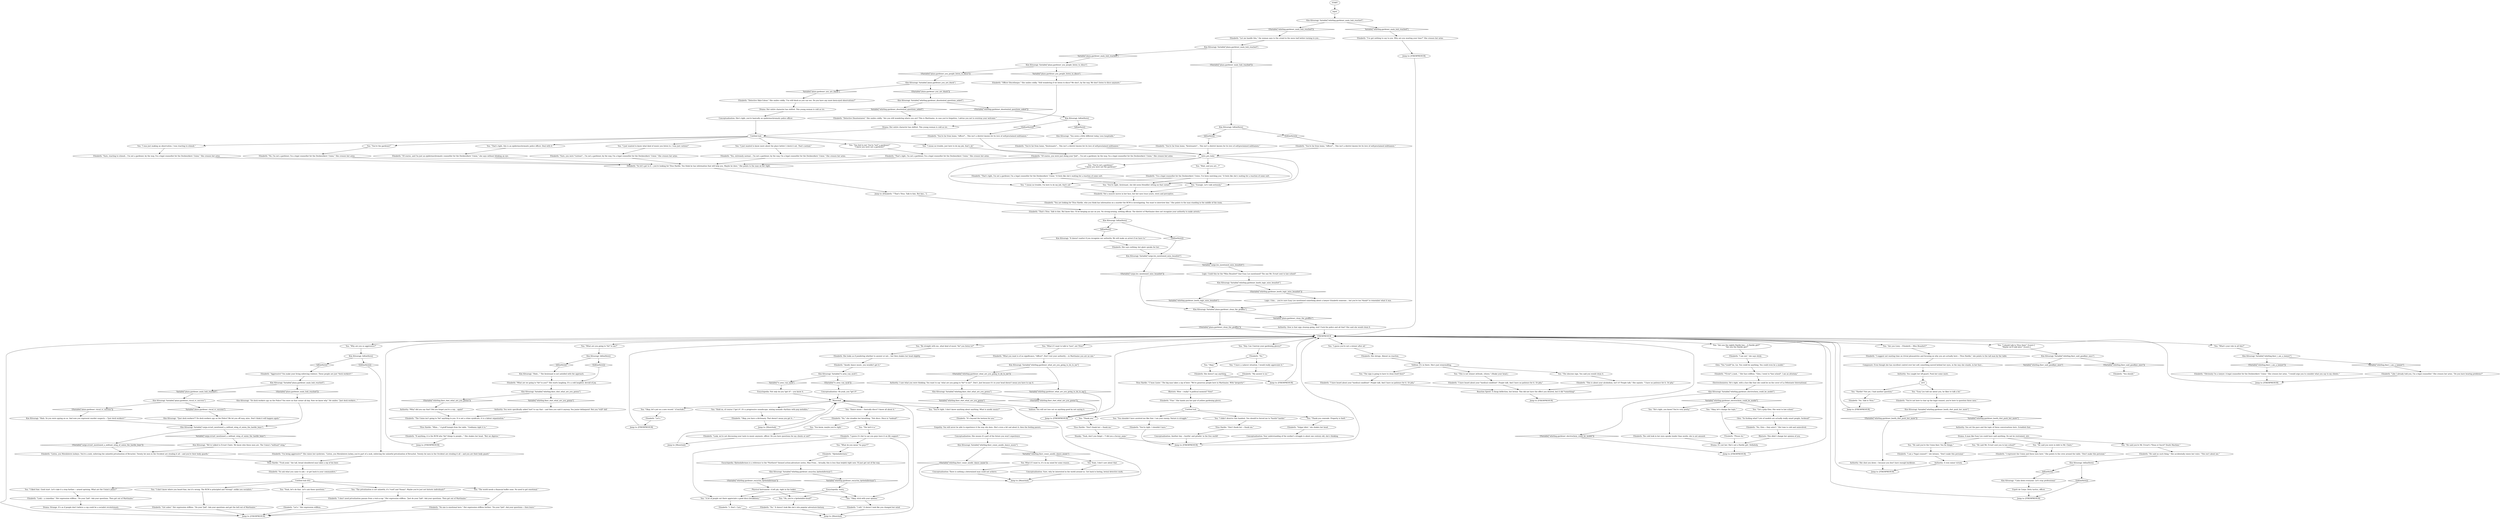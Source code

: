 # WHIRLING F1 / THE GARDENER MAIN
# The Gardener turns out to be a Union fixer. Slightly different model and portrait. Short *smug* dialogue directing you to Hardie, referencing last dialogue.
# ==================================================
digraph G {
	  0 [label="START"];
	  1 [label="input"];
	  2 [label="Kim Kitsuragi: Variable[\"plaza.gardener_main_hub_reached\"]"];
	  3 [label="Variable[\"plaza.gardener_main_hub_reached\"]", shape=diamond];
	  4 [label="!(Variable[\"plaza.gardener_main_hub_reached\"])", shape=diamond];
	  5 [label="Jump to: [FIXERPREHUB]"];
	  6 [label="You: What if I want to, it's in my mind for some reason..."];
	  7 [label="Jump to: [Elizabeth: \"\"That's Titus. Talk to him. But kno...\"]"];
	  8 [label="Elizabeth: \"Of course, and I'm just an epidermochromatic counsellor for the Dockworkers' Union,\" she says without blinking an eye."];
	  9 [label="You: \"He said Mr. Evrart sent you to law school?\""];
	  10 [label="You: \"He said you're Mr. Evrart's *Doux et Sucré* Death Machine.\""];
	  11 [label="Authority: How is that sign cleanup going, huh? Fuck the police and all that? She said she would clean it."];
	  12 [label="Kim Kitsuragi: \"*Just dock workers*? Do dock workers spy on the Police? We let you off easy, miss. Don't think it will happen again.\""];
	  13 [label="Kim Kitsuragi: Variable[\"whirling.fixer_i_am_a_lawyer\"]"];
	  14 [label="Variable[\"whirling.fixer_i_am_a_lawyer\"]", shape=diamond];
	  15 [label="!(Variable[\"whirling.fixer_i_am_a_lawyer\"])", shape=diamond];
	  16 [label="Jump to: [FIXERPREHUB]"];
	  17 [label="Titus Hardie: \"Don't thank her -- thank me.\""];
	  18 [label="Elizabeth: \"No, Glen -- they aren't.\" Her tone is cold and uninvolved."];
	  19 [label="Elizabeth: \"Detective Disorientated.\" She smiles coldly. \"Are you still wondering where you are? This is Martinaise, in case you've forgotten. I advise you not to overstay your welcome.\""];
	  20 [label="You: \"Wait, and you are...?\""];
	  21 [label="You: \"What are you going to *do* to me?\""];
	  22 [label="Kim Kitsuragi: \"Hmh...\" The lieutenant is not satisfied with the approach."];
	  23 [label="Elizabeth: \"I suggest not wasting time on trivial pleasantries and focusing on why you are actually here -- Titus Hardie,\" she points to the tall man by the table."];
	  24 [label="Jump to: [FIXERPREHUB]"];
	  25 [label="Jump to: [FIXERPREHUB]"];
	  26 [label="Kim Kitsuragi: Variable[\"whirling.gardener_what_are_you_going_to_do_to_me\"]"];
	  27 [label="Variable[\"whirling.gardener_what_are_you_going_to_do_to_me\"]", shape=diamond];
	  28 [label="!(Variable[\"whirling.gardener_what_are_you_going_to_do_to_me\"])", shape=diamond];
	  29 [label="Reaction Speed: A cheap deflection, but brutal. This did not have the effect you desired, but it did *something*."];
	  30 [label="You: \"Hold on, of course I *get it*. It's a progressive soundscape, mixing nomadic rhythms with pop melodies.\""];
	  31 [label="Kim Kitsuragi: Variable[\"plaza.gardener_you_people_listen_to_disco\"]"];
	  32 [label="Variable[\"plaza.gardener_you_people_listen_to_disco\"]", shape=diamond];
	  33 [label="!(Variable[\"plaza.gardener_you_people_listen_to_disco\"])", shape=diamond];
	  34 [label="Elizabeth: \"Get sober.\" Her expression stiffens. \"Do your *job*. Ask your questions and get the hell out of Martinaise.\""];
	  35 [label="Elizabeth: \"Listen, you Moralintern lackeys. You're a mob, enforcing the unlawful privatization of Revachol. Twenty fat men in the Occident are stealing it all -- and you're their body guards.\""];
	  36 [label="Conceptualization: She means it's part of the future you won't experience."];
	  37 [label="Kim Kitsuragi: Variable[\"whirling.fixer_conze_anodic_dance_music\"]"];
	  38 [label="Variable[\"whirling.fixer_conze_anodic_dance_music\"]", shape=diamond];
	  39 [label="!(Variable[\"whirling.fixer_conze_anodic_dance_music\"])", shape=diamond];
	  40 [label="You: \"I was just making an observation. I was reacting to stimuli.\""];
	  41 [label="You: \"I just wanted to know more about the place before I check it out. That's normal.\""];
	  42 [label="You: \"The world needs a financial buffer zone. No need to get emotional.\""];
	  43 [label="You: \"Okay, let's change the topic.\""];
	  44 [label="Elizabeth: \"You should.\""];
	  45 [label="Authority: *Why* did you say that? Did you forget you're a cop... again?"];
	  46 [label="Jump to: [FIXERPREHUB]"];
	  47 [label="You: \"Okay, stick with your opinion.\""];
	  48 [label="Conceptualization: She's right, you're basically an epidermochromatic police officer."];
	  49 [label="You: \"You're the gardener!\""];
	  50 [label="Authority: You set the pace and the topic of these conversations here. Establish that."];
	  51 [label="Drama: A man like Easy Leo could have said anything. Do not be restrained, sire."];
	  52 [label="Kim Kitsuragi: IsKimHere()"];
	  53 [label="IsKimHere()", shape=diamond];
	  54 [label="!(IsKimHere())", shape=diamond];
	  55 [label="Encyclopedia: Hjelmdallermen is a reference to the *Northern* themed action-adventure series, Man From... Actually, this is less than helpful right now. I'll just get out of the way."];
	  56 [label="Elizabeth: \"Let's.\" Her expression stiffens."];
	  57 [label="Authority: I saw what you were thinking. You want to say 'what are you going to *do* to me?'. Don't. Just because it's in your head doesn't mean you have to say it."];
	  58 [label="Jump to: [FIXERPREHUB]"];
	  59 [label="Kim Kitsuragi: Variable[\"whirling.fixer_said_goodbye_once\"]"];
	  60 [label="Variable[\"whirling.fixer_said_goodbye_once\"]", shape=diamond];
	  61 [label="!(Variable[\"whirling.fixer_said_goodbye_once\"])", shape=diamond];
	  62 [label="You: \"Are you Lizzy -- Elizabeth -- Miss Beaufort?\""];
	  63 [label="You: \"Why are you so aggressive?\""];
	  64 [label="Kim Kitsuragi: \"You seem a little different today. Less hospitable.\""];
	  65 [label="Glen: \"So fucking what? Lots of models are actually really smart people, fuckwad!\""];
	  66 [label="You: \"Oh, you're a hjelmdaller-head?\""];
	  67 [label="Elizabeth: \"If anything, it is the RCM who *do* things to people...\" She shakes her head. \"But we digress.\""];
	  68 [label="Kim Kitsuragi: \"Hmh. So you were spying on us. And now you represent murder suspects -- *just dock workers*.\""];
	  69 [label="Elizabeth: \"I'm being aggressive?\" She raises her eyebrows. \"Listen, you Moralintern lackey, you're part of a mob, enforcing the unlawful privatization of Revachol. Twenty fat men in the Occident are stealing it all -- and you are their body guard.\""];
	  70 [label="You: \"This is not winner attitude, citizen.\" (Shake your head.)"];
	  71 [label="Kim Kitsuragi: IsKimHere()"];
	  72 [label="IsKimHere()", shape=diamond];
	  73 [label="!(IsKimHere())", shape=diamond];
	  74 [label="Elizabeth: \"Fine.\" She hands you her pair of yellow gardening gloves."];
	  75 [label="You: \"Thank you comrade. Property is theft.\""];
	  76 [label="Elizabeth: \"You're right. I shouldn't have.\""];
	  77 [label="Drama: Her entire character has shifted. This young woman is cold as ice."];
	  78 [label="Elizabeth: \"Officer Discotheque.\" She smiles coldly. \"Still wondering if we listen to disco? We don't, by the way. We don't listen to disco anymore.\""];
	  79 [label="Elizabeth: \"Let me handle this,\" the woman says to the crowd in the mess hall before turning to you..."];
	  80 [label="Elizabeth: \"The Union isn't going to *do* anything to you. It is not a crime syndicate, it is a labour organization.\""];
	  81 [label="Elizabeth: \"I don't need privatization paeans from a rent-a-cop.\" Her expression stiffens. \"Just do your *job*. Ask your questions. Then get out of Martinaise.\""];
	  82 [label="Elizabeth: \"You're far from home, *lieutenants*... This isn't a district known for its love of self-proclaimed militiamen.\""];
	  83 [label="Elizabeth: \"Sure, you were *curious*... I'm not a gardener, by the way, I'm a legal counsellor for the Dockworkers' Union.\" She crosses her arms."];
	  84 [label="You: \"He said you were in debt to Mr. Claire.\""];
	  85 [label="Volition: You will not lose out on anything good by not saying it."];
	  86 [label="Kim Kitsuragi: Variable[\"whirling.gardener_encycloa_hjelmdallerman\"]"];
	  87 [label="Variable[\"whirling.gardener_encycloa_hjelmdallerman\"]", shape=diamond];
	  88 [label="!(Variable[\"whirling.gardener_encycloa_hjelmdallerman\"])", shape=diamond];
	  89 [label="You: \"I guess you're not a winner after all.\""];
	  90 [label="Untitled hub (02)"];
	  91 [label="Kim Kitsuragi: Variable[\"plaza.gardener_clean_the_graffito\"]"];
	  92 [label="Variable[\"plaza.gardener_clean_the_graffito\"]", shape=diamond];
	  93 [label="!(Variable[\"plaza.gardener_clean_the_graffito\"])", shape=diamond];
	  94 [label="Jump to: [FIXERPREHUB]"];
	  95 [label="Glen: \"You *could* be, Liz. You could be anything. You could even be a model.\""];
	  96 [label="Elizabeth: \"Okay, you have a dictionary. That doesn't mean you get it...\""];
	  97 [label="Kim Kitsuragi: Variable[\"whirling.gardener_electrochem_could_be_model\"]"];
	  98 [label="Variable[\"whirling.gardener_electrochem_could_be_model\"]", shape=diamond];
	  99 [label="!(Variable[\"whirling.gardener_electrochem_could_be_model\"])", shape=diamond];
	  100 [label="Elizabeth: She doesn't say anything."];
	  101 [label="You: \"I didn't deserve this handout. You should've forced me to *hustle* harder.\""];
	  102 [label="You: \"I mean no trouble, I'm here to do my job, that's all.\""];
	  103 [label="Elizabeth: \"You are looking for Titus Hardie, who you think has information on a murder the RCM is investigating. You want to interview him.\" She points to the man standing in the middle of the room."];
	  104 [label="Elizabeth: \"Hjelmdallermen.\""];
	  105 [label="You: \"That's right, this is an epidermochromatic police officer. Deal with it.\""];
	  106 [label="Elizabeth: \"Yes, extremely normal... I'm not a gardener, by the way, I'm a legal counsellor for the Dockworkers' Union.\" She crosses her arms."];
	  107 [label="Elizabeth: She says nothing; her glare speaks for her."];
	  108 [label="You: \"Get a grip Glen. She went to law school.\""];
	  109 [label="Kim Kitsuragi: Variable[\"whirling.gardener_disoriented_questions_asked\"]"];
	  110 [label="Variable[\"whirling.gardener_disoriented_questions_asked\"]", shape=diamond];
	  111 [label="!(Variable[\"whirling.gardener_disoriented_questions_asked\"])", shape=diamond];
	  112 [label="Elizabeth: \"He said no such thing.\" She accidentally raises her voice. \"This isn't about me.\""];
	  113 [label="Kim Kitsuragi: Variable[\"plaza.gardener_main_hub_reached\"]"];
	  114 [label="Variable[\"plaza.gardener_main_hub_reached\"]", shape=diamond];
	  115 [label="!(Variable[\"plaza.gardener_main_hub_reached\"])", shape=diamond];
	  116 [label="Kim Kitsuragi: \"Do dock workers spy on the Police? You were on that corner all day. Now we know why.\" He smiles: \"Just dock workers...\""];
	  117 [label="You: \"The privatization is not unlawful, it's *cool* and *funny*. Maybe you're just not historic individuals?\""];
	  118 [label="You: \"He's right, you know? You're very pretty.\""];
	  119 [label="Elizabeth: \"No.\""];
	  120 [label="You: \"Thank you.\""];
	  121 [label="You: \"Be straight with me, what kind of music *do* you listen to?\""];
	  122 [label="Musichub"];
	  123 [label="You: \"Dance music -- basically disco? I know all about it.\""];
	  124 [label="Elizabeth: \"You're far from home, *officer*... This isn't a district known for its love of self-proclaimed militiamen.\""];
	  125 [label="Untitled hub"];
	  126 [label="You: \"I mean no trouble, just here to do my job, that's all.\""];
	  127 [label="Elizabeth: \"I've got nothing to say to you. Why are you wasting your time?\" She crosses her arms."];
	  128 [label="Elizabeth: \"I represent the Union and these men here.\" She points to the crew around the table. \"Don't make this personal.\""];
	  129 [label="Authority: You were specifically asked *not* to say that -- and then you said it anyway. You junior delinquent! But you *still* did!"];
	  130 [label="You: \"I don't know where you heard that, but it's wrong. The RCM is principled and *strong*, unlike you socialists.\""];
	  131 [label="Elizabeth: \"Look -- a comedian.\" Her expression stiffens. \"Do your *job*. Ask your questions. Then get out of Martinaise.\""];
	  132 [label="You: \"I have a cadaver situation. I would really appreciate it.\""];
	  133 [label="Jump to: [FIXERPREHUB]"];
	  134 [label="Elizabeth: \"You're far from home, *lieutenants*... This isn't a district known for its love of self-proclaimed militiamen.\""];
	  135 [label="Drama: Her entire character has shifted. This young woman is cold as ice."];
	  136 [label="You: \"You're right, lieutenant, she did seem friendlier sitting on that corner.\""];
	  137 [label="You: \"Okay, let's put on a new record.\" (Conclude.)"];
	  138 [label="You: \"I just wanted to know what kind of music you listen to. I was just curious!\""];
	  139 [label="Kim Kitsuragi: \"It doesn't matter if you recognize our authority. We will make an arrest if we have to.\""];
	  140 [label="Titus Hardie: \"Mhm...\" A gruff humph from the table. \"Goddamn right it is.\""];
	  141 [label="Elizabeth: \"*Even* a mod...\" Her face stiffens. \"Glen, I went to *law school*. I am an attorney.\""];
	  142 [label="Authority: She shut you down -- because you don't have enough backbone."];
	  143 [label="Physical Instrument: A left jab, right in the looker."];
	  144 [label="Elizabeth: \"I guess it's fair to say you guys have it on life support.\""];
	  145 [label="You: \"Enough. Let's talk seriously.\""];
	  146 [label="Jump to: [FIXERPREHUB]"];
	  147 [label="Elizabeth: \"What you want is of no significance, *officer*. Don't test your authority -- in Martinaise you are no one.\""];
	  148 [label="Jump to: [FIXERPREHUB]"];
	  149 [label="You: \"He said you're the Union fixer. You fix things.\""];
	  150 [label="Kim Kitsuragi: Variable[\"plaza.gardener_viscal_rc_success\"]"];
	  151 [label="Variable[\"plaza.gardener_viscal_rc_success\"]", shape=diamond];
	  152 [label="!(Variable[\"plaza.gardener_viscal_rc_success\"])", shape=diamond];
	  153 [label="Elizabeth: \"Detective Skin-Colour.\" She smiles coldly. \"I'm still black as you can see. Do you have any more keen-eyed observations?\""];
	  154 [label="Elizabeth: Not a muscle moves in her face, but her eyes trace yours, stern and perceptive."];
	  155 [label="Elizabeth: \"It's beyond the horizon for you.\""];
	  156 [label="You: \"The hell it is.\""];
	  157 [label="Elizabeth: \"Look, we're not discussing your taste in music anymore, officer. Do you have questions for my clients or not?\""];
	  158 [label="Elizabeth: \"I. Don't. Care.\""];
	  159 [label="Conceptualization: There is nothing a determined man could not achieve."];
	  160 [label="You: \"You're not a gardener!\"\n\"I knew you were not the gardener!\""];
	  161 [label="Esprit de Corps: Dirty tactics, officer."];
	  162 [label="Titus Hardie: \"Fuck yeah,\" the tall, broad shouldered man takes a sip of his beer."];
	  163 [label="Elizabeth: She shrugs. Almost no reaction."];
	  164 [label="Conceptualization: Another day -- hustlin' and grindin' in the free world!"];
	  165 [label="You: \"You're right. I don't know anything about anything. What is anodic music?\""];
	  166 [label="Elizabeth: \"Let's.\""];
	  167 [label="You: \"You know, maybe you're right.\""];
	  168 [label="Elizabeth: \"I will.\" It doesn't look like you changed her mind."];
	  169 [label="You: Yeah, I don't care about that."];
	  170 [label="Kim Kitsuragi: Variable[\"cargo.leo_mentioned_miss_beaufort\"]"];
	  171 [label="Variable[\"cargo.leo_mentioned_miss_beaufort\"]", shape=diamond];
	  172 [label="!(Variable[\"cargo.leo_mentioned_miss_beaufort\"])", shape=diamond];
	  173 [label="Kim Kitsuragi: Variable[\"tc.arno_van_eyck\"]"];
	  174 [label="Variable[\"tc.arno_van_eyck\"]", shape=diamond];
	  175 [label="!(Variable[\"tc.arno_van_eyck\"])", shape=diamond];
	  176 [label="Jump to: [Musichub]"];
	  177 [label="Elizabeth: \"So ask what you came to ask -- or get back to your commanders.\""];
	  178 [label="You: \"The obscene sign. You said you would clean it."];
	  179 [label="Titus Hardie: \"C'mon Lizzie.\" The big man takes a sip of beer. \"We're generous people here in Martinaise. With *property*.\""];
	  180 [label="Kim Kitsuragi: Variable[\"whirling.gardener_booth_logic_miss_beaufort\"]"];
	  181 [label="Variable[\"whirling.gardener_booth_logic_miss_beaufort\"]", shape=diamond];
	  182 [label="!(Variable[\"whirling.gardener_booth_logic_miss_beaufort\"])", shape=diamond];
	  183 [label="You: \"What if I want to talk to *you*, not Titus?\""];
	  184 [label="Composure: Even though she has excellent control over her self, something moved behind her eyes, in the way she stands, in her face..."];
	  185 [label="Elizabeth: \"That's right, I'm not a gardener, I'm a legal counsellor for the Dockworkers' Union.\" She crosses her arms."];
	  186 [label="Elizabeth: \"Of course, you were just doing your *job*... I'm not a gardener, by the way, I'm a legal counsellor for the Dockworkers' Union.\" She crosses her arms."];
	  187 [label="You: \"Hardie? Not yet, I had another question.\""];
	  188 [label="Jump to: [FIXERPREHUB]"];
	  189 [label="Kim Kitsuragi: Variable[\"whirling.gardener_booth_rhet_push_her_more\"]"];
	  190 [label="Variable[\"whirling.gardener_booth_rhet_push_her_more\"]", shape=diamond];
	  191 [label="!(Variable[\"whirling.gardener_booth_rhet_push_her_more\"])", shape=diamond];
	  192 [label="Encyclopedia: Not only do you *get it* -- you know it."];
	  193 [label="Jump to: [Musichub]"];
	  194 [label="Elizabeth: The cold look in her eyes speaks louder than words: she is not amused."];
	  195 [label="Elizabeth: \"Anodic dance music, you wouldn't get it.\""];
	  196 [label="Conceptualization: Your understanding of the worker's struggle is about one century old, she's thinking."];
	  197 [label="Empathy: You will never be able to experience it the way she does. She's even a bit sad about it; then the feeling passes."];
	  198 [label="Elizabeth: \"You're far from home, *officer*... This isn't a district known for its love of self-proclaimed militiamen.\""];
	  199 [label="Kim Kitsuragi: IsKimHere()"];
	  200 [label="IsKimHere()", shape=diamond];
	  201 [label="!(IsKimHere())", shape=diamond];
	  202 [label="Elizabeth: \"You're not here to chat up the legal counsel, you're here to question these men.\""];
	  203 [label="Elizabeth: \"I am a *legal counsel*,\" she intones. \"Don't make this personal.\""];
	  204 [label="Jump to: [Musichub]"];
	  205 [label="Kim Kitsuragi: Variable[\"cargo.evrart_mentioned_a_militant_wing_of_union_the_hardie_boys\"]"];
	  206 [label="Variable[\"cargo.evrart_mentioned_a_militant_wing_of_union_the_hardie_boys\"]", shape=diamond];
	  207 [label="!(Variable[\"cargo.evrart_mentioned_a_militant_wing_of_union_the_hardie_boys\"])", shape=diamond];
	  208 [label="Elizabeth: \"I have heard about your *medical condition*. People talk. And I have no patience for it. Or pity.\""];
	  209 [label="You: \"Okay.\""];
	  210 [label="Untitled hub"];
	  211 [label="Logic: Uhm...  you're sure Easy Leo mentioned something about a lawyer Elizabeth someone... but you're too *dumb* to remember what it was."];
	  212 [label="Authority: A very minor victory."];
	  213 [label="Elizabeth: \"Aggressive? You make your living enforcing violence. These people are just *dock workers*.\""];
	  214 [label="Conceptualization: Sure, why be interested in the world around us. Get back to boring, brutal detective work."];
	  215 [label="You: \"The sign is going to have to clean itself then?\""];
	  216 [label="Elizabeth: \"Please do.\""];
	  217 [label="You: \"Hey. Can I borrow your gardening gloves?\""];
	  218 [label="Elizabeth: \"My answer is no.\""];
	  219 [label="Titus Hardie: \"Don't thank her -- thank me.\""];
	  220 [label="You: \"I should talk to Titus then!\" [Leave.]\n\"Maybe we'll talk later.\" [Leave.]"];
	  221 [label="Elizabeth: \"What are we going to *do* to you?\" She starts laughing. It's a cold laughter, devoid of joy."];
	  222 [label="Elizabeth: She looks as if pondering whether to answer or not... but then shakes her head slightly."];
	  223 [label="Kim Kitsuragi: IsKimHere()"];
	  224 [label="IsKimHere()", shape=diamond];
	  225 [label="!(IsKimHere())", shape=diamond];
	  226 [label="Kim Kitsuragi: IsKimHere()"];
	  227 [label="IsKimHere()", shape=diamond];
	  228 [label="!(IsKimHere())", shape=diamond];
	  229 [label="Elizabeth: \"Sure, reacting to stimuli... I'm not a gardener, by the way, I'm a legal counsellor for the Dockworkers' Union.\" She crosses her arms."];
	  230 [label="Elizabeth: \"Like I already told you, I'm a legal counsellor.\" She crosses her arms. \"Do you have hearing problems?\""];
	  231 [label="Logic: Could this be the *Miss Beaufort* that Easy Leo mentioned? The one Mr. Evrart sent to law school?"];
	  232 [label="Elizabeth: \"No. Talk to Titus.\""];
	  233 [label="You: \"I liked that. Good start. Let's take it a step further -- armed uprising. What are the Union's plans?\""];
	  234 [label="Elizabeth: \"This is about your alcoholism, isn't it? People talk.\" She squints. \"I have no patience for it. Or pity.\""];
	  235 [label="You: \"You shouldn't have assisted me like that. I am your enemy. Nature is struggle.\""];
	  236 [label="Rhetoric: This didn't change her opinion of you."];
	  237 [label="Authority: You caught her off guard. Push her some more."];
	  238 [label="Elizabeth: \"No,\" she steadies her breathing. \"Not disco. Disco is *undead*.\""];
	  239 [label="intro_pre_hubz"];
	  240 [label="Elizabeth: \"No, I'm not a gardener, I'm a legal counsellor for the Dockworkers' Union.\" She crosses her arms."];
	  241 [label="Elizabeth: \"That's right, I'm not a gardener, I'm a legal counsellor for the Dockworkers' Union.\" It feels like she's waiting for a reaction of some sort."];
	  242 [label="Kim Kitsuragi: Variable[\"whirling.fixer_rhet_what_are_you_gonna\"]"];
	  243 [label="Variable[\"whirling.fixer_rhet_what_are_you_gonna\"]", shape=diamond];
	  244 [label="!(Variable[\"whirling.fixer_rhet_what_are_you_gonna\"])", shape=diamond];
	  245 [label="Conceptualization: Oh yeah, you *get it*."];
	  246 [label="Elizabeth: \"No.\" It doesn't look like she's into popular adventure-fantasy."];
	  247 [label="Kim Kitsuragi: Variable[\"whirling.fixer_rhet_what_are_you_gonna\"]"];
	  248 [label="Variable[\"whirling.fixer_rhet_what_are_you_gonna\"]", shape=diamond];
	  249 [label="!(Variable[\"whirling.fixer_rhet_what_are_you_gonna\"])", shape=diamond];
	  250 [label="Elizabeth: \"No one is emotional here.\" Her expression stiffens further. \"Do your *job*. Ask your questions -- then leave.\""];
	  251 [label="Drama: Strange. It's as if people don't believe a cop could be a socialist revolutionary."];
	  252 [label="Jump to: [Musichub]"];
	  254 [label="You: \"You lied to me! You're *not* a gardener!\"\n\"I knew you were not a gardener!\""];
	  255 [label="Elizabeth: \"Obviously I'm a lawyer. A legal counsellor for the Dockworkers' Union.\" She crosses her arms. \"I would urge you to consider what you say to my clients.\""];
	  256 [label="Encyclopedia: Sorry."];
	  257 [label="Kim Kitsuragi: \"We've talked to Evrart Claire. We know who these men are. The Union's *militant* wing.\""];
	  258 [label="You: \"Are you the eighth Hardie boy -- A Hardie girl?\"\n \"Are you the Hardie girl?\""];
	  259 [label="Elizabeth: \"I am not,\" she says dryly."];
	  260 [label="Rhetoric: Wow -- really? A political moment? Now?"];
	  261 [label="Shanky: \"Yeah, don't you forget -- T did you a favour, popo.\""];
	  262 [label="Drama: It's not her. She's not a Hardie girl. Definitely."];
	  263 [label="FIXERPREHUB"];
	  264 [label="Elizabeth: \"I'm a legal counsellor for the Dockworkers' Union. I've been watching you.\" It feels like she's waiting for a reaction of some sort."];
	  265 [label="Elizabeth: \"That's Titus. Talk to him. But know this: I'll be keeping an eye on you. No strong-arming, nothing official. The district of Martinaise does not recognize your authority to make arrests.\""];
	  266 [label="You: \"What do you mean *us guys*?\""];
	  267 [label="Kim Kitsuragi: Variable[\"whirling.gardener_main_hub_reached\"]"];
	  268 [label="Variable[\"whirling.gardener_main_hub_reached\"]", shape=diamond];
	  269 [label="!(Variable[\"whirling.gardener_main_hub_reached\"])", shape=diamond];
	  270 [label="You: \"Easy Leo told me about you, he likes to talk a lot.\""];
	  271 [label="Jump to: [FIXERPREHUB]"];
	  272 [label="Electrochemistry: He's right, with a face like that she could be on the cover of La Débutante International."];
	  273 [label="Elizabeth: \"Vulgar idiot,\" she shakes her head."];
	  274 [label="You: \"A lot of people out there appreciate a good disco breakdown.\""];
	  275 [label="Kim Kitsuragi: Variable[\"plaza.gardener_you_are_black\"]"];
	  276 [label="Variable[\"plaza.gardener_you_are_black\"]", shape=diamond];
	  277 [label="!(Variable[\"plaza.gardener_you_are_black\"])", shape=diamond];
	  278 [label="Elizabeth: \"So let's get to it -- you're looking for Titus Hardie. You think he has information that will help you. Maybe he does.\" She points to the man on her right."];
	  279 [label="You: \"What's your role in all this?\""];
	  280 [label="LEO"];
	  281 [label="Kim Kitsuragi: \"Calm down everyone. Let's stay professional.\""];
	  282 [label="Kim Kitsuragi: IsKimHere()"];
	  283 [label="IsKimHere()", shape=diamond];
	  284 [label="!(IsKimHere())", shape=diamond];
	  285 [label="You: \"Yeah, let's do that. Let's ask those questions.\""];
	  286 [label="Volition: It's in there. She's just stonewalling."];
	  287 [label="Elizabeth: \"I have heard about your *medical condition*. People talk. And I have no patience for it. Or pity.\""];
	  288 [label="Jump to: [FIXERPREHUB]"];
	  0 -> 1
	  1 -> 267
	  2 -> 3
	  2 -> 4
	  3 -> 31
	  4 -> 223
	  5 -> 263
	  6 -> 159
	  7 -> 265
	  8 -> 278
	  9 -> 128
	  10 -> 112
	  11 -> 263
	  12 -> 205
	  13 -> 14
	  13 -> 15
	  14 -> 230
	  15 -> 255
	  16 -> 263
	  17 -> 261
	  18 -> 236
	  19 -> 135
	  20 -> 264
	  21 -> 71
	  22 -> 221
	  23 -> 184
	  24 -> 263
	  25 -> 263
	  26 -> 27
	  26 -> 28
	  27 -> 46
	  28 -> 57
	  29 -> 94
	  30 -> 96
	  31 -> 32
	  31 -> 33
	  32 -> 78
	  33 -> 275
	  34 -> 5
	  35 -> 162
	  36 -> 37
	  37 -> 38
	  37 -> 39
	  38 -> 169
	  38 -> 6
	  39 -> 193
	  40 -> 229
	  41 -> 106
	  42 -> 250
	  43 -> 216
	  45 -> 80
	  46 -> 263
	  47 -> 168
	  48 -> 125
	  49 -> 240
	  50 -> 51
	  51 -> 9
	  51 -> 10
	  51 -> 84
	  51 -> 149
	  52 -> 53
	  52 -> 54
	  53 -> 281
	  54 -> 271
	  55 -> 86
	  56 -> 5
	  57 -> 242
	  58 -> 263
	  59 -> 60
	  59 -> 61
	  61 -> 44
	  62 -> 23
	  63 -> 282
	  64 -> 82
	  65 -> 18
	  66 -> 246
	  67 -> 16
	  68 -> 205
	  69 -> 162
	  70 -> 208
	  71 -> 72
	  71 -> 73
	  72 -> 22
	  73 -> 221
	  74 -> 210
	  75 -> 273
	  76 -> 133
	  77 -> 48
	  78 -> 135
	  79 -> 2
	  80 -> 140
	  81 -> 5
	  82 -> 239
	  83 -> 278
	  84 -> 128
	  85 -> 46
	  86 -> 88
	  86 -> 87
	  87 -> 256
	  88 -> 143
	  89 -> 163
	  90 -> 130
	  90 -> 233
	  90 -> 42
	  90 -> 117
	  90 -> 285
	  91 -> 92
	  91 -> 93
	  92 -> 11
	  93 -> 263
	  94 -> 263
	  95 -> 141
	  96 -> 252
	  97 -> 98
	  97 -> 99
	  98 -> 43
	  98 -> 108
	  98 -> 118
	  99 -> 146
	  100 -> 58
	  101 -> 219
	  102 -> 154
	  103 -> 265
	  104 -> 55
	  105 -> 8
	  106 -> 278
	  107 -> 170
	  108 -> 65
	  109 -> 110
	  109 -> 111
	  110 -> 19
	  111 -> 226
	  112 -> 52
	  113 -> 114
	  113 -> 115
	  114 -> 150
	  115 -> 116
	  116 -> 205
	  117 -> 81
	  118 -> 194
	  119 -> 209
	  119 -> 132
	  120 -> 17
	  121 -> 222
	  122 -> 137
	  122 -> 123
	  122 -> 165
	  122 -> 30
	  123 -> 238
	  124 -> 239
	  125 -> 40
	  125 -> 41
	  125 -> 138
	  125 -> 105
	  125 -> 49
	  125 -> 126
	  125 -> 254
	  126 -> 186
	  127 -> 25
	  128 -> 212
	  129 -> 80
	  130 -> 34
	  131 -> 251
	  132 -> 218
	  133 -> 263
	  134 -> 239
	  135 -> 125
	  136 -> 154
	  137 -> 166
	  138 -> 83
	  139 -> 107
	  140 -> 67
	  141 -> 272
	  142 -> 148
	  143 -> 274
	  143 -> 66
	  143 -> 47
	  144 -> 266
	  144 -> 274
	  144 -> 47
	  145 -> 154
	  146 -> 263
	  147 -> 26
	  148 -> 263
	  149 -> 203
	  150 -> 152
	  150 -> 151
	  151 -> 12
	  152 -> 68
	  153 -> 77
	  154 -> 103
	  155 -> 197
	  156 -> 144
	  157 -> 176
	  158 -> 204
	  159 -> 193
	  160 -> 241
	  161 -> 271
	  162 -> 177
	  163 -> 286
	  164 -> 133
	  165 -> 155
	  166 -> 24
	  167 -> 157
	  168 -> 204
	  169 -> 214
	  170 -> 171
	  170 -> 172
	  171 -> 231
	  172 -> 91
	  173 -> 174
	  173 -> 175
	  174 -> 192
	  175 -> 245
	  176 -> 122
	  177 -> 90
	  178 -> 234
	  179 -> 260
	  180 -> 181
	  180 -> 182
	  181 -> 91
	  182 -> 211
	  183 -> 147
	  184 -> 237
	  185 -> 278
	  186 -> 278
	  187 -> 232
	  188 -> 263
	  189 -> 190
	  189 -> 191
	  190 -> 50
	  191 -> 142
	  192 -> 122
	  193 -> 122
	  194 -> 262
	  195 -> 173
	  196 -> 133
	  197 -> 36
	  198 -> 239
	  199 -> 200
	  199 -> 201
	  200 -> 139
	  201 -> 170
	  202 -> 189
	  203 -> 212
	  204 -> 122
	  205 -> 206
	  205 -> 207
	  206 -> 257
	  207 -> 35
	  208 -> 29
	  209 -> 100
	  210 -> 120
	  210 -> 75
	  210 -> 101
	  210 -> 235
	  211 -> 91
	  212 -> 148
	  213 -> 113
	  214 -> 193
	  215 -> 287
	  216 -> 262
	  217 -> 119
	  218 -> 179
	  219 -> 164
	  220 -> 59
	  221 -> 247
	  222 -> 195
	  223 -> 224
	  223 -> 225
	  224 -> 134
	  225 -> 124
	  226 -> 227
	  226 -> 228
	  227 -> 64
	  228 -> 198
	  229 -> 278
	  230 -> 288
	  231 -> 180
	  232 -> 188
	  233 -> 131
	  234 -> 29
	  235 -> 76
	  236 -> 262
	  237 -> 280
	  238 -> 156
	  238 -> 167
	  239 -> 160
	  239 -> 102
	  239 -> 136
	  239 -> 145
	  239 -> 20
	  240 -> 278
	  241 -> 136
	  241 -> 145
	  241 -> 102
	  242 -> 243
	  242 -> 244
	  243 -> 85
	  244 -> 46
	  245 -> 122
	  246 -> 204
	  247 -> 248
	  247 -> 249
	  248 -> 129
	  249 -> 45
	  250 -> 5
	  251 -> 5
	  252 -> 122
	  254 -> 185
	  255 -> 288
	  256 -> 274
	  256 -> 66
	  256 -> 47
	  257 -> 35
	  258 -> 259
	  259 -> 95
	  260 -> 74
	  261 -> 133
	  262 -> 146
	  263 -> 121
	  263 -> 258
	  263 -> 217
	  263 -> 183
	  263 -> 21
	  263 -> 279
	  263 -> 89
	  263 -> 220
	  263 -> 62
	  263 -> 63
	  264 -> 136
	  264 -> 145
	  264 -> 102
	  265 -> 199
	  266 -> 104
	  267 -> 268
	  267 -> 269
	  268 -> 127
	  269 -> 79
	  270 -> 202
	  271 -> 263
	  272 -> 97
	  273 -> 196
	  274 -> 158
	  275 -> 276
	  275 -> 277
	  276 -> 153
	  277 -> 109
	  278 -> 7
	  279 -> 13
	  280 -> 187
	  280 -> 270
	  281 -> 161
	  282 -> 283
	  282 -> 284
	  283 -> 213
	  284 -> 69
	  285 -> 56
	  286 -> 178
	  286 -> 70
	  286 -> 215
	  287 -> 29
	  288 -> 263
}

